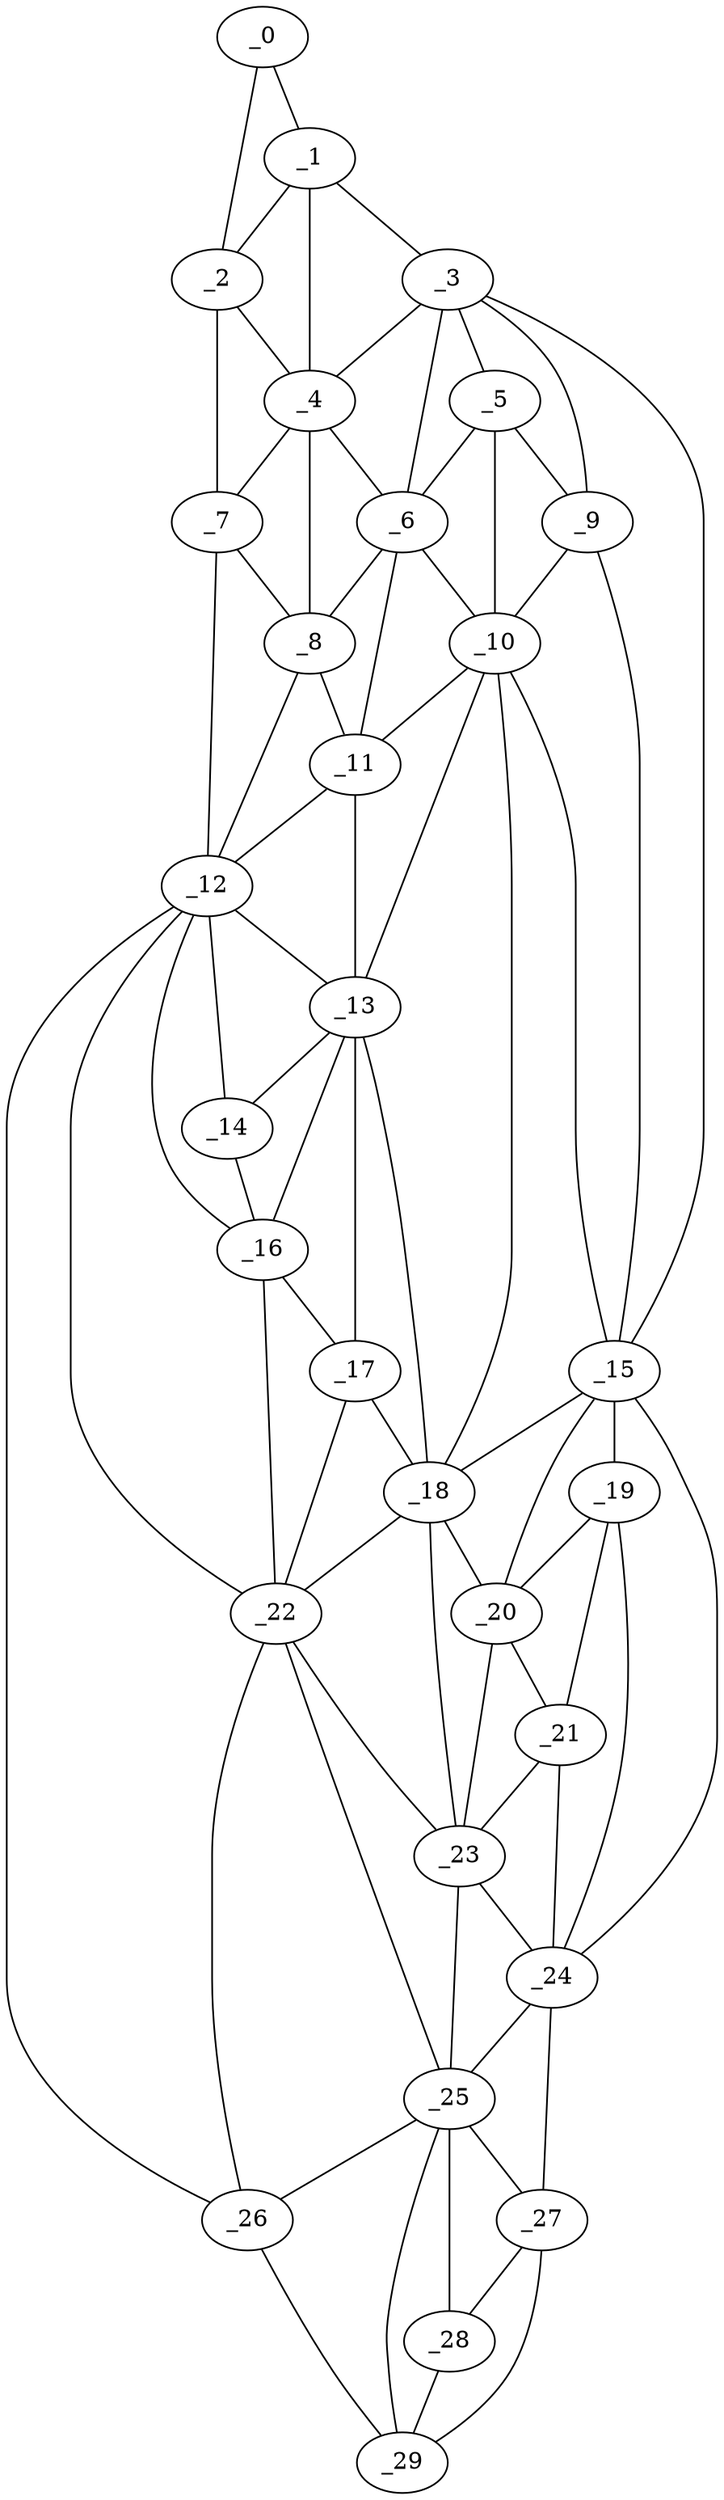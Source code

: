 graph "obj69__330.gxl" {
	_0	 [x=3,
		y=79];
	_1	 [x=6,
		y=71];
	_0 -- _1	 [valence=1];
	_2	 [x=22,
		y=89];
	_0 -- _2	 [valence=1];
	_1 -- _2	 [valence=2];
	_3	 [x=24,
		y=60];
	_1 -- _3	 [valence=1];
	_4	 [x=29,
		y=79];
	_1 -- _4	 [valence=2];
	_2 -- _4	 [valence=1];
	_7	 [x=37,
		y=89];
	_2 -- _7	 [valence=1];
	_3 -- _4	 [valence=1];
	_5	 [x=32,
		y=61];
	_3 -- _5	 [valence=1];
	_6	 [x=36,
		y=70];
	_3 -- _6	 [valence=1];
	_9	 [x=45,
		y=52];
	_3 -- _9	 [valence=1];
	_15	 [x=63,
		y=44];
	_3 -- _15	 [valence=1];
	_4 -- _6	 [valence=2];
	_4 -- _7	 [valence=2];
	_8	 [x=38,
		y=81];
	_4 -- _8	 [valence=2];
	_5 -- _6	 [valence=2];
	_5 -- _9	 [valence=1];
	_10	 [x=45,
		y=62];
	_5 -- _10	 [valence=2];
	_6 -- _8	 [valence=1];
	_6 -- _10	 [valence=2];
	_11	 [x=45,
		y=76];
	_6 -- _11	 [valence=2];
	_7 -- _8	 [valence=1];
	_12	 [x=51,
		y=87];
	_7 -- _12	 [valence=1];
	_8 -- _11	 [valence=1];
	_8 -- _12	 [valence=2];
	_9 -- _10	 [valence=2];
	_9 -- _15	 [valence=2];
	_10 -- _11	 [valence=2];
	_13	 [x=56,
		y=75];
	_10 -- _13	 [valence=1];
	_10 -- _15	 [valence=1];
	_18	 [x=73,
		y=60];
	_10 -- _18	 [valence=1];
	_11 -- _12	 [valence=2];
	_11 -- _13	 [valence=2];
	_12 -- _13	 [valence=1];
	_14	 [x=59,
		y=83];
	_12 -- _14	 [valence=2];
	_16	 [x=68,
		y=80];
	_12 -- _16	 [valence=1];
	_22	 [x=96,
		y=74];
	_12 -- _22	 [valence=2];
	_26	 [x=118,
		y=68];
	_12 -- _26	 [valence=1];
	_13 -- _14	 [valence=1];
	_13 -- _16	 [valence=2];
	_17	 [x=69,
		y=76];
	_13 -- _17	 [valence=2];
	_13 -- _18	 [valence=2];
	_14 -- _16	 [valence=2];
	_15 -- _18	 [valence=2];
	_19	 [x=75,
		y=43];
	_15 -- _19	 [valence=2];
	_20	 [x=76,
		y=52];
	_15 -- _20	 [valence=2];
	_24	 [x=104,
		y=36];
	_15 -- _24	 [valence=1];
	_16 -- _17	 [valence=2];
	_16 -- _22	 [valence=2];
	_17 -- _18	 [valence=2];
	_17 -- _22	 [valence=2];
	_18 -- _20	 [valence=2];
	_18 -- _22	 [valence=2];
	_23	 [x=97,
		y=54];
	_18 -- _23	 [valence=2];
	_19 -- _20	 [valence=1];
	_21	 [x=80,
		y=43];
	_19 -- _21	 [valence=2];
	_19 -- _24	 [valence=1];
	_20 -- _21	 [valence=2];
	_20 -- _23	 [valence=2];
	_21 -- _23	 [valence=1];
	_21 -- _24	 [valence=1];
	_22 -- _23	 [valence=2];
	_25	 [x=115,
		y=58];
	_22 -- _25	 [valence=1];
	_22 -- _26	 [valence=2];
	_23 -- _24	 [valence=2];
	_23 -- _25	 [valence=1];
	_24 -- _25	 [valence=1];
	_27	 [x=125,
		y=48];
	_24 -- _27	 [valence=1];
	_25 -- _26	 [valence=2];
	_25 -- _27	 [valence=1];
	_28	 [x=125,
		y=57];
	_25 -- _28	 [valence=2];
	_29	 [x=126,
		y=64];
	_25 -- _29	 [valence=1];
	_26 -- _29	 [valence=1];
	_27 -- _28	 [valence=2];
	_27 -- _29	 [valence=1];
	_28 -- _29	 [valence=1];
}

